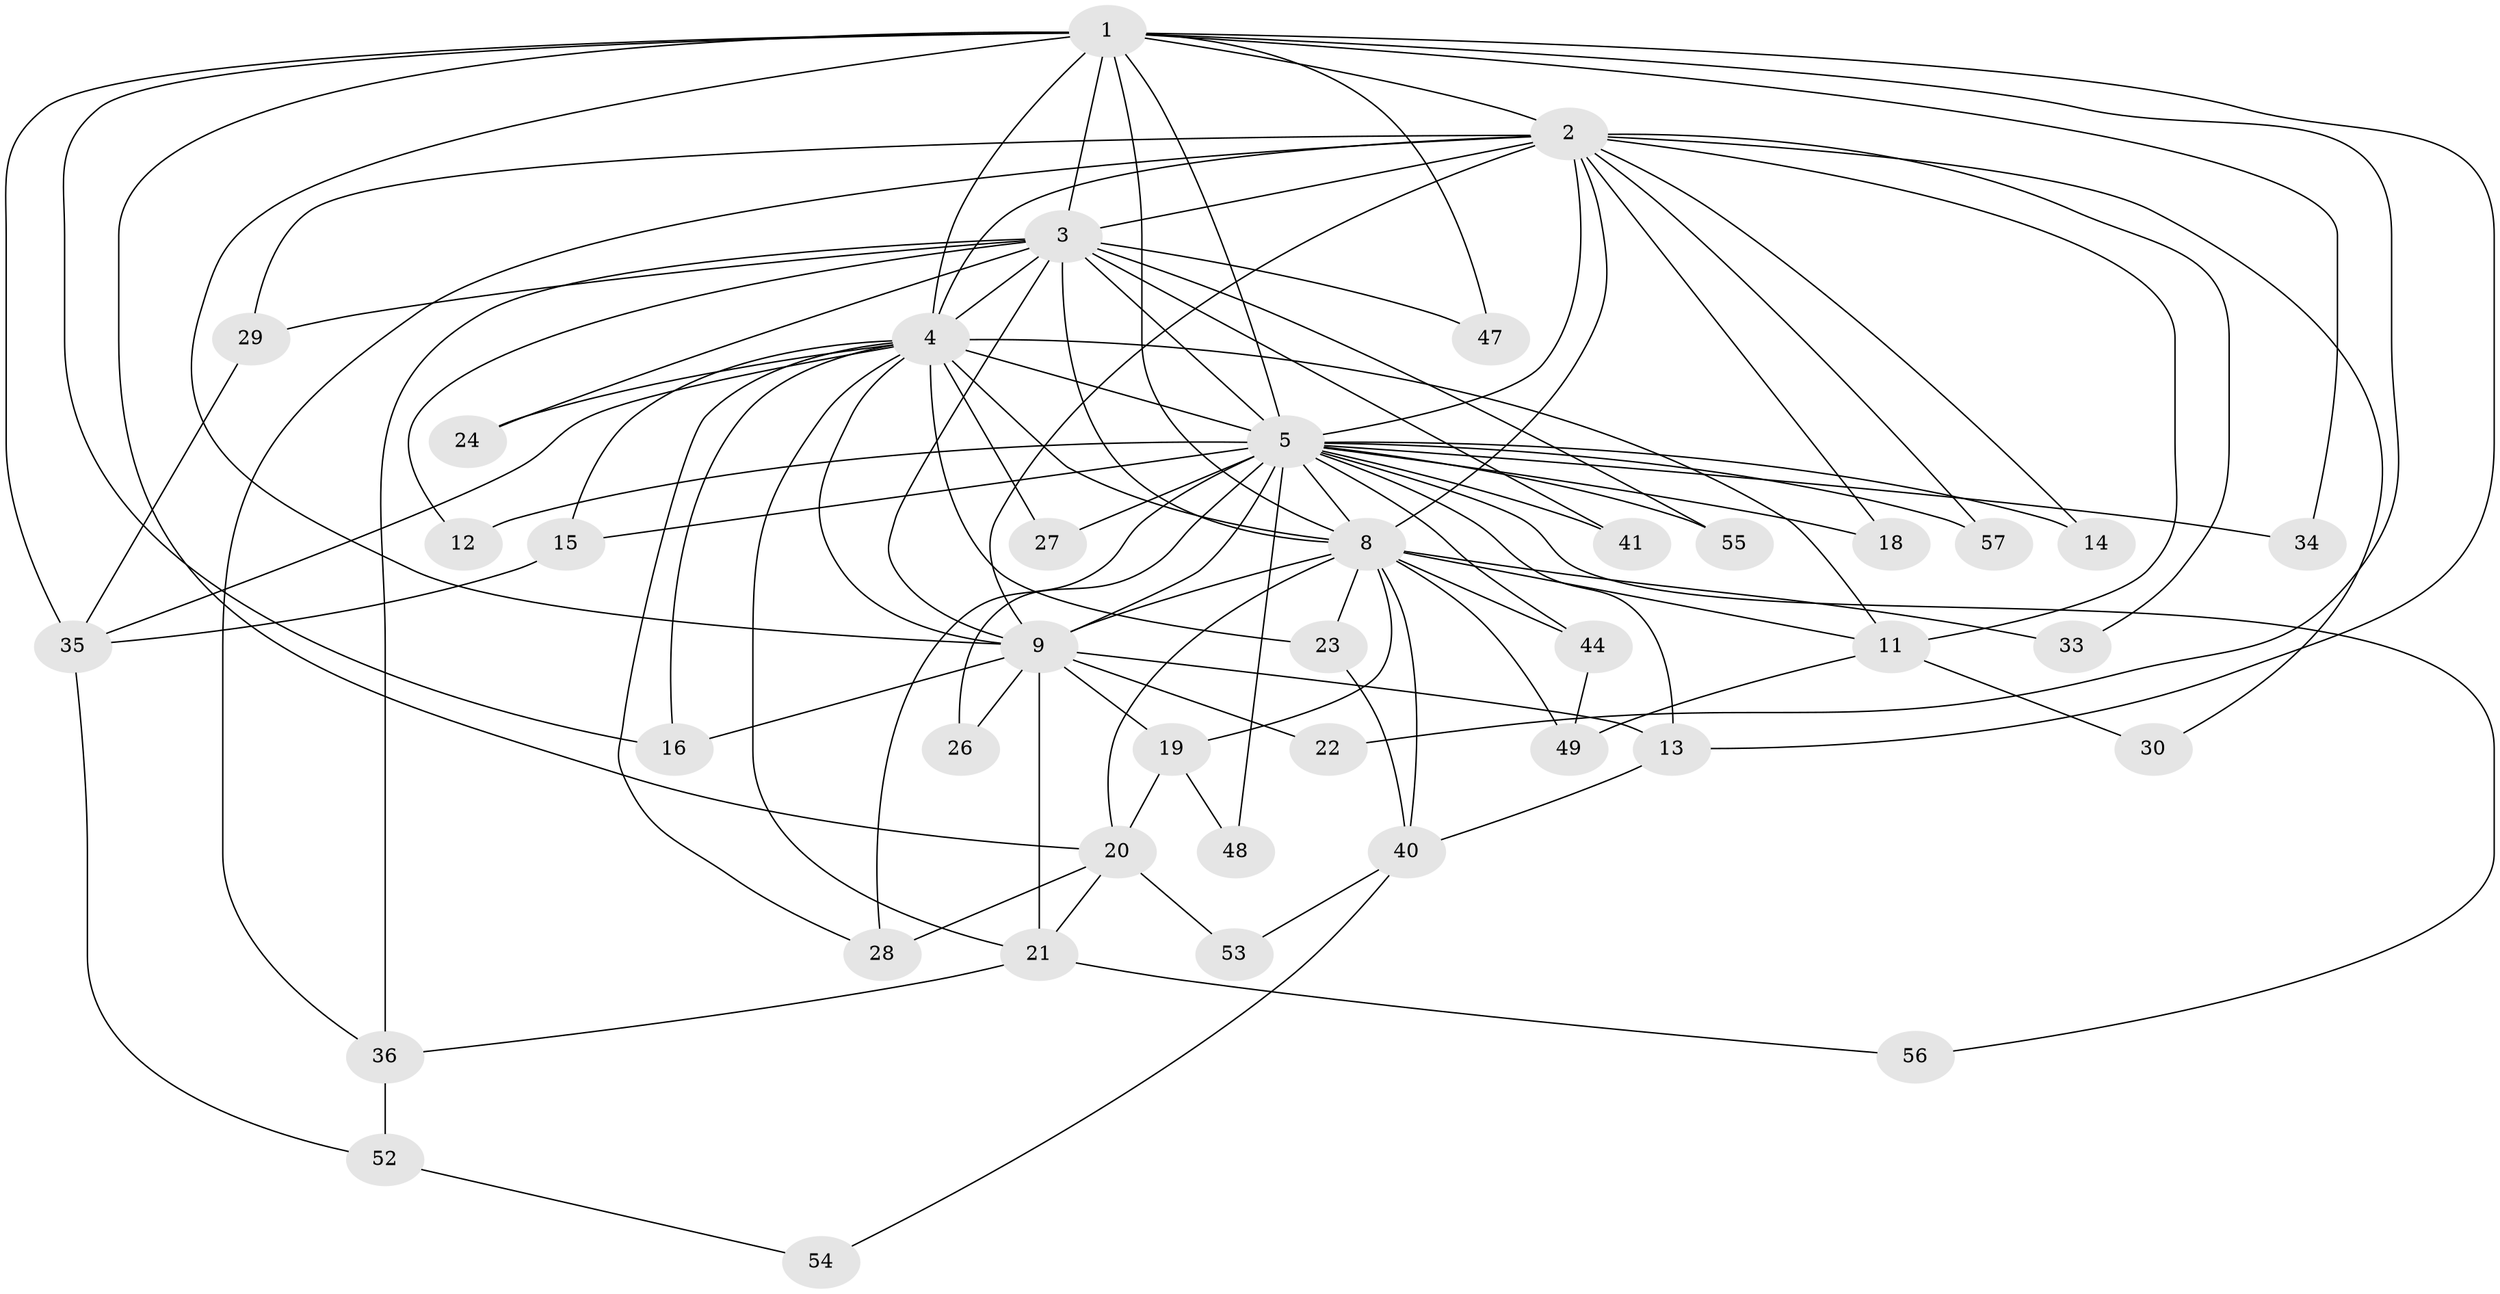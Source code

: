 // Generated by graph-tools (version 1.1) at 2025/51/02/27/25 19:51:42]
// undirected, 41 vertices, 100 edges
graph export_dot {
graph [start="1"]
  node [color=gray90,style=filled];
  1 [super="+50"];
  2 [super="+25"];
  3 [super="+6"];
  4 [super="+7"];
  5 [super="+10"];
  8 [super="+45"];
  9 [super="+37"];
  11 [super="+32"];
  12;
  13 [super="+39"];
  14;
  15 [super="+42"];
  16 [super="+17"];
  18;
  19 [super="+58"];
  20;
  21 [super="+43"];
  22;
  23;
  24;
  26;
  27;
  28 [super="+31"];
  29;
  30;
  33;
  34;
  35 [super="+38"];
  36 [super="+59"];
  40 [super="+46"];
  41;
  44;
  47;
  48;
  49 [super="+51"];
  52;
  53;
  54;
  55;
  56;
  57;
  1 -- 2;
  1 -- 3 [weight=2];
  1 -- 4 [weight=2];
  1 -- 5 [weight=2];
  1 -- 8 [weight=2];
  1 -- 9;
  1 -- 13;
  1 -- 20;
  1 -- 22;
  1 -- 34;
  1 -- 35 [weight=2];
  1 -- 47;
  1 -- 16;
  2 -- 3 [weight=2];
  2 -- 4 [weight=2];
  2 -- 5 [weight=2];
  2 -- 8;
  2 -- 9;
  2 -- 14;
  2 -- 18;
  2 -- 30;
  2 -- 36;
  2 -- 33;
  2 -- 57;
  2 -- 11 [weight=2];
  2 -- 29;
  3 -- 4 [weight=4];
  3 -- 5 [weight=4];
  3 -- 8 [weight=2];
  3 -- 9 [weight=2];
  3 -- 29;
  3 -- 41;
  3 -- 47;
  3 -- 55;
  3 -- 12;
  3 -- 24;
  3 -- 36;
  4 -- 5 [weight=4];
  4 -- 8 [weight=2];
  4 -- 9 [weight=2];
  4 -- 16;
  4 -- 21;
  4 -- 23;
  4 -- 24;
  4 -- 27;
  4 -- 11;
  4 -- 15;
  4 -- 28;
  4 -- 35;
  5 -- 8 [weight=2];
  5 -- 9 [weight=3];
  5 -- 12;
  5 -- 13;
  5 -- 15;
  5 -- 18;
  5 -- 34;
  5 -- 41;
  5 -- 48;
  5 -- 55;
  5 -- 56;
  5 -- 44;
  5 -- 14;
  5 -- 57;
  5 -- 26;
  5 -- 27;
  5 -- 28;
  8 -- 9;
  8 -- 11;
  8 -- 19;
  8 -- 20;
  8 -- 23;
  8 -- 33;
  8 -- 44;
  8 -- 49;
  8 -- 40;
  9 -- 16;
  9 -- 19;
  9 -- 22;
  9 -- 26;
  9 -- 21;
  9 -- 13;
  11 -- 30;
  11 -- 49;
  13 -- 40;
  15 -- 35;
  19 -- 48;
  19 -- 20;
  20 -- 21;
  20 -- 28;
  20 -- 53;
  21 -- 36;
  21 -- 56;
  23 -- 40;
  29 -- 35;
  35 -- 52;
  36 -- 52;
  40 -- 53;
  40 -- 54;
  44 -- 49;
  52 -- 54;
}
